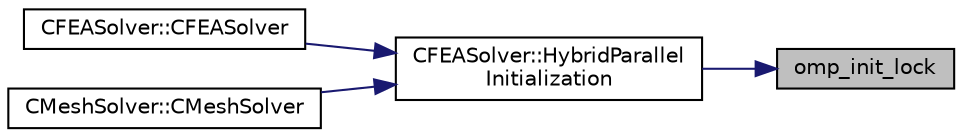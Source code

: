 digraph "omp_init_lock"
{
 // LATEX_PDF_SIZE
  edge [fontname="Helvetica",fontsize="10",labelfontname="Helvetica",labelfontsize="10"];
  node [fontname="Helvetica",fontsize="10",shape=record];
  rankdir="RL";
  Node1 [label="omp_init_lock",height=0.2,width=0.4,color="black", fillcolor="grey75", style="filled", fontcolor="black",tooltip=" "];
  Node1 -> Node2 [dir="back",color="midnightblue",fontsize="10",style="solid",fontname="Helvetica"];
  Node2 [label="CFEASolver::HybridParallel\lInitialization",height=0.2,width=0.4,color="black", fillcolor="white", style="filled",URL="$classCFEASolver.html#abcef9eb21dd43cbf8598bdfea0f9fef8",tooltip="Actions required to initialize the supporting variables for hybrid parallel execution."];
  Node2 -> Node3 [dir="back",color="midnightblue",fontsize="10",style="solid",fontname="Helvetica"];
  Node3 [label="CFEASolver::CFEASolver",height=0.2,width=0.4,color="black", fillcolor="white", style="filled",URL="$classCFEASolver.html#a1d4c7d17d9c7143d3079fc78fae1599d",tooltip=" "];
  Node2 -> Node4 [dir="back",color="midnightblue",fontsize="10",style="solid",fontname="Helvetica"];
  Node4 [label="CMeshSolver::CMeshSolver",height=0.2,width=0.4,color="black", fillcolor="white", style="filled",URL="$classCMeshSolver.html#a728930536c48c01f17b91808115fdb91",tooltip="Constructor of the class."];
}
